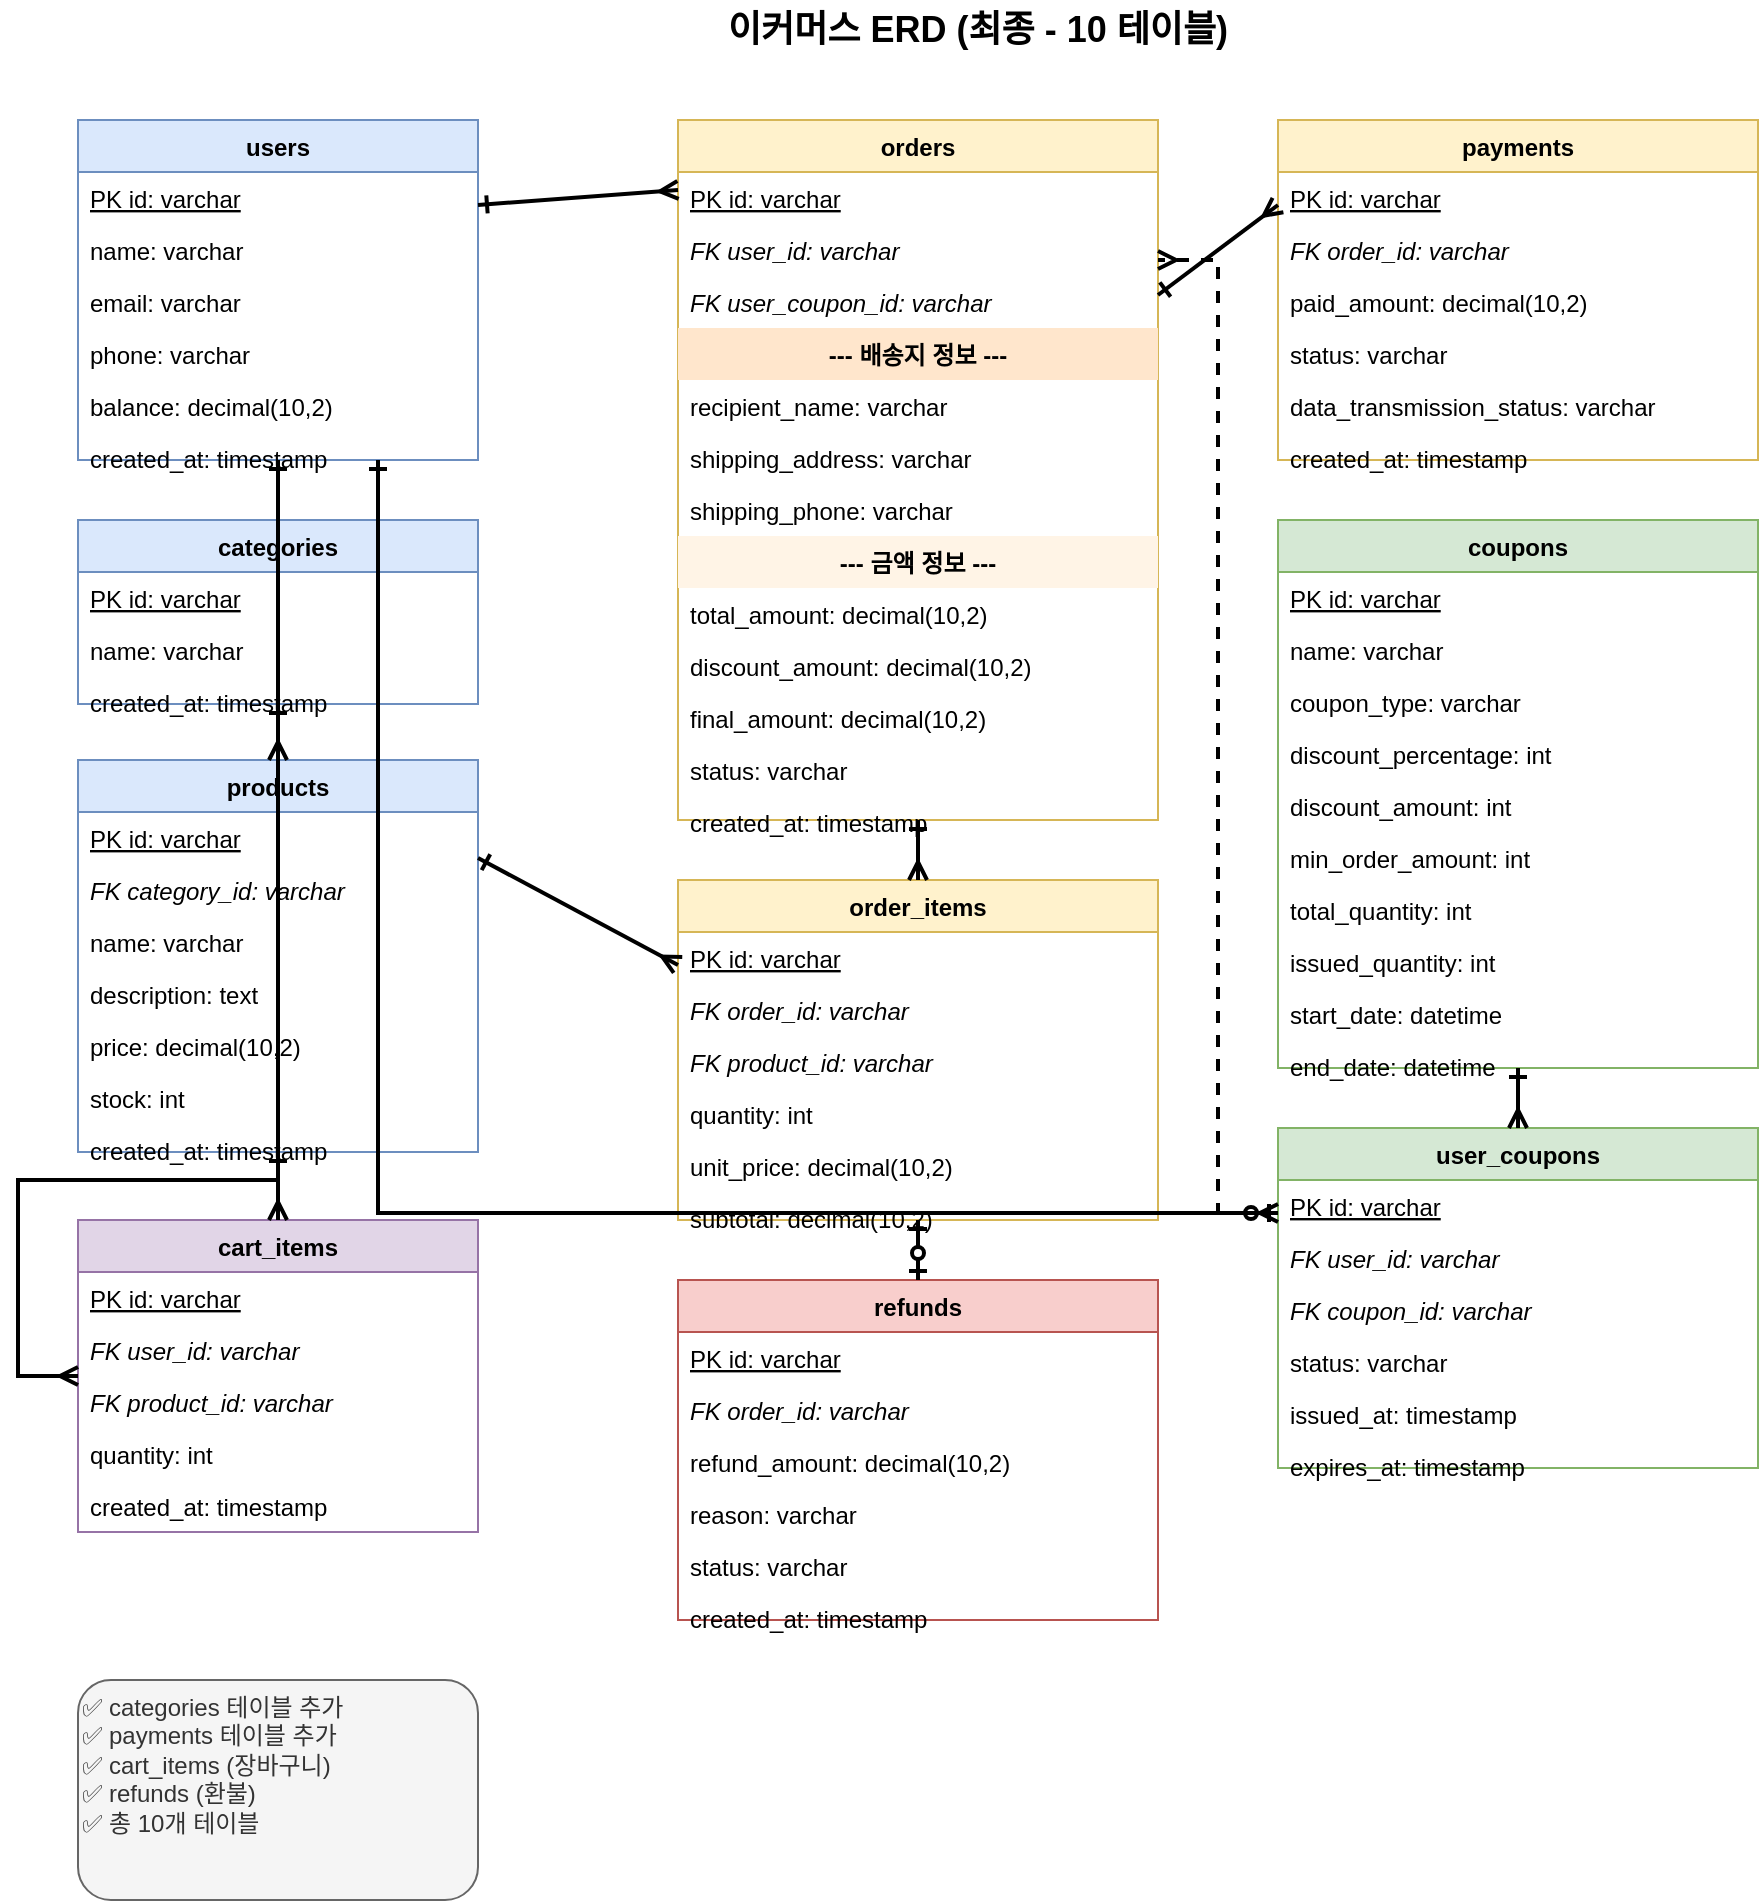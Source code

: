 <mxfile version="28.2.8">
  <diagram name="E-Commerce ERD (Final)" id="erd-final">
    <mxGraphModel dx="1971" dy="811" grid="1" gridSize="10" guides="1" tooltips="1" connect="1" arrows="1" fold="1" page="1" pageScale="1" pageWidth="1169" pageHeight="827" math="0" shadow="0">
      <root>
        <mxCell id="0" />
        <mxCell id="1" parent="0" />
        <mxCell id="users" value="users" style="swimlane;fontStyle=1;align=center;verticalAlign=top;childLayout=stackLayout;horizontal=1;startSize=26;horizontalStack=0;resizeParent=1;resizeParentMax=0;resizeLast=0;collapsible=1;marginBottom=0;fillColor=#dae8fc;strokeColor=#6c8ebf;" parent="1" vertex="1">
          <mxGeometry x="80" y="80" width="200" height="170" as="geometry" />
        </mxCell>
        <mxCell id="users-pk" value="PK  id: varchar" style="text;strokeColor=none;fillColor=none;align=left;verticalAlign=top;spacingLeft=4;spacingRight=4;overflow=hidden;rotatable=0;points=[[0,0.5],[1,0.5]];portConstraint=eastwest;fontStyle=4" parent="users" vertex="1">
          <mxGeometry y="26" width="200" height="26" as="geometry" />
        </mxCell>
        <mxCell id="users-1" value="     name: varchar" style="text;strokeColor=none;fillColor=none;align=left;verticalAlign=top;spacingLeft=4;spacingRight=4;overflow=hidden;rotatable=0;points=[[0,0.5],[1,0.5]];portConstraint=eastwest;" parent="users" vertex="1">
          <mxGeometry y="52" width="200" height="26" as="geometry" />
        </mxCell>
        <mxCell id="users-2" value="     email: varchar" style="text;strokeColor=none;fillColor=none;align=left;verticalAlign=top;spacingLeft=4;spacingRight=4;overflow=hidden;rotatable=0;points=[[0,0.5],[1,0.5]];portConstraint=eastwest;" parent="users" vertex="1">
          <mxGeometry y="78" width="200" height="26" as="geometry" />
        </mxCell>
        <mxCell id="users-3" value="     phone: varchar" style="text;strokeColor=none;fillColor=none;align=left;verticalAlign=top;spacingLeft=4;spacingRight=4;overflow=hidden;rotatable=0;points=[[0,0.5],[1,0.5]];portConstraint=eastwest;" parent="users" vertex="1">
          <mxGeometry y="104" width="200" height="26" as="geometry" />
        </mxCell>
        <mxCell id="users-4" value="     balance: decimal(10,2)" style="text;strokeColor=none;fillColor=none;align=left;verticalAlign=top;spacingLeft=4;spacingRight=4;overflow=hidden;rotatable=0;points=[[0,0.5],[1,0.5]];portConstraint=eastwest;" parent="users" vertex="1">
          <mxGeometry y="130" width="200" height="26" as="geometry" />
        </mxCell>
        <mxCell id="users-5" value="     created_at: timestamp" style="text;strokeColor=none;fillColor=none;align=left;verticalAlign=top;spacingLeft=4;spacingRight=4;overflow=hidden;rotatable=0;points=[[0,0.5],[1,0.5]];portConstraint=eastwest;" parent="users" vertex="1">
          <mxGeometry y="156" width="200" height="26" as="geometry" />
        </mxCell>
        <mxCell id="categories" value="categories" style="swimlane;fontStyle=1;align=center;verticalAlign=top;childLayout=stackLayout;horizontal=1;startSize=26;horizontalStack=0;resizeParent=1;resizeParentMax=0;resizeLast=0;collapsible=1;marginBottom=0;fillColor=#dae8fc;strokeColor=#6c8ebf;" parent="1" vertex="1">
          <mxGeometry x="80" y="280" width="200" height="92" as="geometry" />
        </mxCell>
        <mxCell id="categories-pk" value="PK  id: varchar" style="text;strokeColor=none;fillColor=none;align=left;verticalAlign=top;spacingLeft=4;spacingRight=4;overflow=hidden;rotatable=0;points=[[0,0.5],[1,0.5]];portConstraint=eastwest;fontStyle=4" parent="categories" vertex="1">
          <mxGeometry y="26" width="200" height="26" as="geometry" />
        </mxCell>
        <mxCell id="categories-1" value="     name: varchar" style="text;strokeColor=none;fillColor=none;align=left;verticalAlign=top;spacingLeft=4;spacingRight=4;overflow=hidden;rotatable=0;points=[[0,0.5],[1,0.5]];portConstraint=eastwest;" parent="categories" vertex="1">
          <mxGeometry y="52" width="200" height="26" as="geometry" />
        </mxCell>
        <mxCell id="categories-2" value="     created_at: timestamp" style="text;strokeColor=none;fillColor=none;align=left;verticalAlign=top;spacingLeft=4;spacingRight=4;overflow=hidden;rotatable=0;points=[[0,0.5],[1,0.5]];portConstraint=eastwest;" parent="categories" vertex="1">
          <mxGeometry y="78" width="200" height="26" as="geometry" />
        </mxCell>
        <mxCell id="products" value="products" style="swimlane;fontStyle=1;align=center;verticalAlign=top;childLayout=stackLayout;horizontal=1;startSize=26;horizontalStack=0;resizeParent=1;resizeParentMax=0;resizeLast=0;collapsible=1;marginBottom=0;fillColor=#dae8fc;strokeColor=#6c8ebf;" parent="1" vertex="1">
          <mxGeometry x="80" y="400" width="200" height="196" as="geometry" />
        </mxCell>
        <mxCell id="products-pk" value="PK  id: varchar" style="text;strokeColor=none;fillColor=none;align=left;verticalAlign=top;spacingLeft=4;spacingRight=4;overflow=hidden;rotatable=0;points=[[0,0.5],[1,0.5]];portConstraint=eastwest;fontStyle=4" parent="products" vertex="1">
          <mxGeometry y="26" width="200" height="26" as="geometry" />
        </mxCell>
        <mxCell id="products-fk1" value="FK  category_id: varchar" style="text;strokeColor=none;fillColor=none;align=left;verticalAlign=top;spacingLeft=4;spacingRight=4;overflow=hidden;rotatable=0;points=[[0,0.5],[1,0.5]];portConstraint=eastwest;fontStyle=2" parent="products" vertex="1">
          <mxGeometry y="52" width="200" height="26" as="geometry" />
        </mxCell>
        <mxCell id="products-1" value="     name: varchar" style="text;strokeColor=none;fillColor=none;align=left;verticalAlign=top;spacingLeft=4;spacingRight=4;overflow=hidden;rotatable=0;points=[[0,0.5],[1,0.5]];portConstraint=eastwest;" parent="products" vertex="1">
          <mxGeometry y="78" width="200" height="26" as="geometry" />
        </mxCell>
        <mxCell id="products-2" value="     description: text" style="text;strokeColor=none;fillColor=none;align=left;verticalAlign=top;spacingLeft=4;spacingRight=4;overflow=hidden;rotatable=0;points=[[0,0.5],[1,0.5]];portConstraint=eastwest;" parent="products" vertex="1">
          <mxGeometry y="104" width="200" height="26" as="geometry" />
        </mxCell>
        <mxCell id="products-3" value="     price: decimal(10,2)" style="text;strokeColor=none;fillColor=none;align=left;verticalAlign=top;spacingLeft=4;spacingRight=4;overflow=hidden;rotatable=0;points=[[0,0.5],[1,0.5]];portConstraint=eastwest;" parent="products" vertex="1">
          <mxGeometry y="130" width="200" height="26" as="geometry" />
        </mxCell>
        <mxCell id="products-4" value="     stock: int" style="text;strokeColor=none;fillColor=none;align=left;verticalAlign=top;spacingLeft=4;spacingRight=4;overflow=hidden;rotatable=0;points=[[0,0.5],[1,0.5]];portConstraint=eastwest;" parent="products" vertex="1">
          <mxGeometry y="156" width="200" height="26" as="geometry" />
        </mxCell>
        <mxCell id="products-6" value="     created_at: timestamp" style="text;strokeColor=none;fillColor=none;align=left;verticalAlign=top;spacingLeft=4;spacingRight=4;overflow=hidden;rotatable=0;points=[[0,0.5],[1,0.5]];portConstraint=eastwest;" parent="products" vertex="1">
          <mxGeometry y="182" width="200" height="26" as="geometry" />
        </mxCell>
        <mxCell id="orders" value="orders" style="swimlane;fontStyle=1;align=center;verticalAlign=top;childLayout=stackLayout;horizontal=1;startSize=26;horizontalStack=0;resizeParent=1;resizeParentMax=0;resizeLast=0;collapsible=1;marginBottom=0;fillColor=#fff2cc;strokeColor=#d6b656;" parent="1" vertex="1">
          <mxGeometry x="380" y="80" width="240" height="350" as="geometry" />
        </mxCell>
        <mxCell id="orders-pk" value="PK  id: varchar" style="text;strokeColor=none;fillColor=none;align=left;verticalAlign=top;spacingLeft=4;spacingRight=4;overflow=hidden;rotatable=0;points=[[0,0.5],[1,0.5]];portConstraint=eastwest;fontStyle=4" parent="orders" vertex="1">
          <mxGeometry y="26" width="240" height="26" as="geometry" />
        </mxCell>
        <mxCell id="orders-fk1" value="FK  user_id: varchar" style="text;strokeColor=none;fillColor=none;align=left;verticalAlign=top;spacingLeft=4;spacingRight=4;overflow=hidden;rotatable=0;points=[[0,0.5],[1,0.5]];portConstraint=eastwest;fontStyle=2" parent="orders" vertex="1">
          <mxGeometry y="52" width="240" height="26" as="geometry" />
        </mxCell>
        <mxCell id="orders-fk2" value="FK  user_coupon_id: varchar" style="text;strokeColor=none;fillColor=none;align=left;verticalAlign=top;spacingLeft=4;spacingRight=4;overflow=hidden;rotatable=0;points=[[0,0.5],[1,0.5]];portConstraint=eastwest;fontStyle=2" parent="orders" vertex="1">
          <mxGeometry y="78" width="240" height="26" as="geometry" />
        </mxCell>
        <mxCell id="orders-section1" value="--- 배송지 정보 ---" style="text;strokeColor=none;fillColor=#ffe6cc;align=center;verticalAlign=middle;spacingLeft=4;spacingRight=4;overflow=hidden;rotatable=0;points=[[0,0.5],[1,0.5]];portConstraint=eastwest;fontStyle=1" parent="orders" vertex="1">
          <mxGeometry y="104" width="240" height="26" as="geometry" />
        </mxCell>
        <mxCell id="orders-ship1" value="     recipient_name: varchar" style="text;strokeColor=none;fillColor=none;align=left;verticalAlign=top;spacingLeft=4;spacingRight=4;overflow=hidden;rotatable=0;points=[[0,0.5],[1,0.5]];portConstraint=eastwest;" parent="orders" vertex="1">
          <mxGeometry y="130" width="240" height="26" as="geometry" />
        </mxCell>
        <mxCell id="orders-ship2" value="     shipping_address: varchar" style="text;strokeColor=none;fillColor=none;align=left;verticalAlign=top;spacingLeft=4;spacingRight=4;overflow=hidden;rotatable=0;points=[[0,0.5],[1,0.5]];portConstraint=eastwest;" parent="orders" vertex="1">
          <mxGeometry y="156" width="240" height="26" as="geometry" />
        </mxCell>
        <mxCell id="orders-ship3" value="     shipping_phone: varchar" style="text;strokeColor=none;fillColor=none;align=left;verticalAlign=top;spacingLeft=4;spacingRight=4;overflow=hidden;rotatable=0;points=[[0,0.5],[1,0.5]];portConstraint=eastwest;" parent="orders" vertex="1">
          <mxGeometry y="182" width="240" height="26" as="geometry" />
        </mxCell>
        <mxCell id="orders-section2" value="--- 금액 정보 ---" style="text;strokeColor=none;fillColor=#fff4e6;align=center;verticalAlign=middle;spacingLeft=4;spacingRight=4;overflow=hidden;rotatable=0;points=[[0,0.5],[1,0.5]];portConstraint=eastwest;fontStyle=1" parent="orders" vertex="1">
          <mxGeometry y="208" width="240" height="26" as="geometry" />
        </mxCell>
        <mxCell id="orders-1" value="     total_amount: decimal(10,2)" style="text;strokeColor=none;fillColor=none;align=left;verticalAlign=top;spacingLeft=4;spacingRight=4;overflow=hidden;rotatable=0;points=[[0,0.5],[1,0.5]];portConstraint=eastwest;" parent="orders" vertex="1">
          <mxGeometry y="234" width="240" height="26" as="geometry" />
        </mxCell>
        <mxCell id="orders-2" value="     discount_amount: decimal(10,2)" style="text;strokeColor=none;fillColor=none;align=left;verticalAlign=top;spacingLeft=4;spacingRight=4;overflow=hidden;rotatable=0;points=[[0,0.5],[1,0.5]];portConstraint=eastwest;" parent="orders" vertex="1">
          <mxGeometry y="260" width="240" height="26" as="geometry" />
        </mxCell>
        <mxCell id="orders-3" value="     final_amount: decimal(10,2)" style="text;strokeColor=none;fillColor=none;align=left;verticalAlign=top;spacingLeft=4;spacingRight=4;overflow=hidden;rotatable=0;points=[[0,0.5],[1,0.5]];portConstraint=eastwest;" parent="orders" vertex="1">
          <mxGeometry y="286" width="240" height="26" as="geometry" />
        </mxCell>
        <mxCell id="orders-4" value="     status: varchar" style="text;strokeColor=none;fillColor=none;align=left;verticalAlign=top;spacingLeft=4;spacingRight=4;overflow=hidden;rotatable=0;points=[[0,0.5],[1,0.5]];portConstraint=eastwest;" parent="orders" vertex="1">
          <mxGeometry y="312" width="240" height="26" as="geometry" />
        </mxCell>
        <mxCell id="orders-5" value="     created_at: timestamp" style="text;strokeColor=none;fillColor=none;align=left;verticalAlign=top;spacingLeft=4;spacingRight=4;overflow=hidden;rotatable=0;points=[[0,0.5],[1,0.5]];portConstraint=eastwest;" parent="orders" vertex="1">
          <mxGeometry y="338" width="240" height="26" as="geometry" />
        </mxCell>
        <mxCell id="order_items" value="order_items" style="swimlane;fontStyle=1;align=center;verticalAlign=top;childLayout=stackLayout;horizontal=1;startSize=26;horizontalStack=0;resizeParent=1;resizeParentMax=0;resizeLast=0;collapsible=1;marginBottom=0;fillColor=#fff2cc;strokeColor=#d6b656;" parent="1" vertex="1">
          <mxGeometry x="380" y="460" width="240" height="170" as="geometry" />
        </mxCell>
        <mxCell id="order_items-pk" value="PK  id: varchar" style="text;strokeColor=none;fillColor=none;align=left;verticalAlign=top;spacingLeft=4;spacingRight=4;overflow=hidden;rotatable=0;points=[[0,0.5],[1,0.5]];portConstraint=eastwest;fontStyle=4" parent="order_items" vertex="1">
          <mxGeometry y="26" width="240" height="26" as="geometry" />
        </mxCell>
        <mxCell id="order_items-fk1" value="FK  order_id: varchar" style="text;strokeColor=none;fillColor=none;align=left;verticalAlign=top;spacingLeft=4;spacingRight=4;overflow=hidden;rotatable=0;points=[[0,0.5],[1,0.5]];portConstraint=eastwest;fontStyle=2" parent="order_items" vertex="1">
          <mxGeometry y="52" width="240" height="26" as="geometry" />
        </mxCell>
        <mxCell id="order_items-fk2" value="FK  product_id: varchar" style="text;strokeColor=none;fillColor=none;align=left;verticalAlign=top;spacingLeft=4;spacingRight=4;overflow=hidden;rotatable=0;points=[[0,0.5],[1,0.5]];portConstraint=eastwest;fontStyle=2" parent="order_items" vertex="1">
          <mxGeometry y="78" width="240" height="26" as="geometry" />
        </mxCell>
        <mxCell id="order_items-1" value="     quantity: int" style="text;strokeColor=none;fillColor=none;align=left;verticalAlign=top;spacingLeft=4;spacingRight=4;overflow=hidden;rotatable=0;points=[[0,0.5],[1,0.5]];portConstraint=eastwest;" parent="order_items" vertex="1">
          <mxGeometry y="104" width="240" height="26" as="geometry" />
        </mxCell>
        <mxCell id="order_items-2" value="     unit_price: decimal(10,2)" style="text;strokeColor=none;fillColor=none;align=left;verticalAlign=top;spacingLeft=4;spacingRight=4;overflow=hidden;rotatable=0;points=[[0,0.5],[1,0.5]];portConstraint=eastwest;" parent="order_items" vertex="1">
          <mxGeometry y="130" width="240" height="26" as="geometry" />
        </mxCell>
        <mxCell id="order_items-3" value="     subtotal: decimal(10,2)" style="text;strokeColor=none;fillColor=none;align=left;verticalAlign=top;spacingLeft=4;spacingRight=4;overflow=hidden;rotatable=0;points=[[0,0.5],[1,0.5]];portConstraint=eastwest;" parent="order_items" vertex="1">
          <mxGeometry y="156" width="240" height="26" as="geometry" />
        </mxCell>
        <mxCell id="coupons" value="coupons" style="swimlane;fontStyle=1;align=center;verticalAlign=top;childLayout=stackLayout;horizontal=1;startSize=26;horizontalStack=0;resizeParent=1;resizeParentMax=0;resizeLast=0;collapsible=1;marginBottom=0;fillColor=#d5e8d4;strokeColor=#82b366;" parent="1" vertex="1">
          <mxGeometry x="680" y="280" width="240" height="274" as="geometry" />
        </mxCell>
        <mxCell id="coupons-pk" value="PK  id: varchar" style="text;strokeColor=none;fillColor=none;align=left;verticalAlign=top;spacingLeft=4;spacingRight=4;overflow=hidden;rotatable=0;points=[[0,0.5],[1,0.5]];portConstraint=eastwest;fontStyle=4" parent="coupons" vertex="1">
          <mxGeometry y="26" width="240" height="26" as="geometry" />
        </mxCell>
        <mxCell id="coupons-1" value="     name: varchar" style="text;strokeColor=none;fillColor=none;align=left;verticalAlign=top;spacingLeft=4;spacingRight=4;overflow=hidden;rotatable=0;points=[[0,0.5],[1,0.5]];portConstraint=eastwest;" parent="coupons" vertex="1">
          <mxGeometry y="52" width="240" height="26" as="geometry" />
        </mxCell>
        <mxCell id="coupons-2" value="     coupon_type: varchar" style="text;strokeColor=none;fillColor=none;align=left;verticalAlign=top;spacingLeft=4;spacingRight=4;overflow=hidden;rotatable=0;points=[[0,0.5],[1,0.5]];portConstraint=eastwest;" parent="coupons" vertex="1">
          <mxGeometry y="78" width="240" height="26" as="geometry" />
        </mxCell>
        <mxCell id="coupons-3" value="     discount_percentage: int" style="text;strokeColor=none;fillColor=none;align=left;verticalAlign=top;spacingLeft=4;spacingRight=4;overflow=hidden;rotatable=0;points=[[0,0.5],[1,0.5]];portConstraint=eastwest;" parent="coupons" vertex="1">
          <mxGeometry y="104" width="240" height="26" as="geometry" />
        </mxCell>
        <mxCell id="coupons-4" value="     discount_amount: int" style="text;strokeColor=none;fillColor=none;align=left;verticalAlign=top;spacingLeft=4;spacingRight=4;overflow=hidden;rotatable=0;points=[[0,0.5],[1,0.5]];portConstraint=eastwest;" parent="coupons" vertex="1">
          <mxGeometry y="130" width="240" height="26" as="geometry" />
        </mxCell>
        <mxCell id="coupons-5" value="     min_order_amount: int" style="text;strokeColor=none;fillColor=none;align=left;verticalAlign=top;spacingLeft=4;spacingRight=4;overflow=hidden;rotatable=0;points=[[0,0.5],[1,0.5]];portConstraint=eastwest;" parent="coupons" vertex="1">
          <mxGeometry y="156" width="240" height="26" as="geometry" />
        </mxCell>
        <mxCell id="coupons-6" value="     total_quantity: int" style="text;strokeColor=none;fillColor=none;align=left;verticalAlign=top;spacingLeft=4;spacingRight=4;overflow=hidden;rotatable=0;points=[[0,0.5],[1,0.5]];portConstraint=eastwest;" parent="coupons" vertex="1">
          <mxGeometry y="182" width="240" height="26" as="geometry" />
        </mxCell>
        <mxCell id="coupons-7" value="     issued_quantity: int" style="text;strokeColor=none;fillColor=none;align=left;verticalAlign=top;spacingLeft=4;spacingRight=4;overflow=hidden;rotatable=0;points=[[0,0.5],[1,0.5]];portConstraint=eastwest;" parent="coupons" vertex="1">
          <mxGeometry y="208" width="240" height="26" as="geometry" />
        </mxCell>
        <mxCell id="coupons-8" value="     start_date: datetime" style="text;strokeColor=none;fillColor=none;align=left;verticalAlign=top;spacingLeft=4;spacingRight=4;overflow=hidden;rotatable=0;points=[[0,0.5],[1,0.5]];portConstraint=eastwest;" parent="coupons" vertex="1">
          <mxGeometry y="234" width="240" height="26" as="geometry" />
        </mxCell>
        <mxCell id="coupons-9" value="     end_date: datetime" style="text;strokeColor=none;fillColor=none;align=left;verticalAlign=top;spacingLeft=4;spacingRight=4;overflow=hidden;rotatable=0;points=[[0,0.5],[1,0.5]];portConstraint=eastwest;" parent="coupons" vertex="1">
          <mxGeometry y="260" width="240" height="26" as="geometry" />
        </mxCell>
        <mxCell id="cart_items" value="cart_items" style="swimlane;fontStyle=1;align=center;verticalAlign=top;childLayout=stackLayout;horizontal=1;startSize=26;horizontalStack=0;resizeParent=1;resizeParentMax=0;resizeLast=0;collapsible=1;marginBottom=0;fillColor=#e1d5e7;strokeColor=#9673a6;" parent="1" vertex="1">
          <mxGeometry x="80" y="630" width="200" height="156" as="geometry" />
        </mxCell>
        <mxCell id="cart_items-pk" value="PK  id: varchar" style="text;strokeColor=none;fillColor=none;align=left;verticalAlign=top;spacingLeft=4;spacingRight=4;overflow=hidden;rotatable=0;points=[[0,0.5],[1,0.5]];portConstraint=eastwest;fontStyle=4" parent="cart_items" vertex="1">
          <mxGeometry y="26" width="200" height="26" as="geometry" />
        </mxCell>
        <mxCell id="cart_items-fk1" value="FK  user_id: varchar" style="text;strokeColor=none;fillColor=none;align=left;verticalAlign=top;spacingLeft=4;spacingRight=4;overflow=hidden;rotatable=0;points=[[0,0.5],[1,0.5]];portConstraint=eastwest;fontStyle=2" parent="cart_items" vertex="1">
          <mxGeometry y="52" width="200" height="26" as="geometry" />
        </mxCell>
        <mxCell id="cart_items-fk2" value="FK  product_id: varchar" style="text;strokeColor=none;fillColor=none;align=left;verticalAlign=top;spacingLeft=4;spacingRight=4;overflow=hidden;rotatable=0;points=[[0,0.5],[1,0.5]];portConstraint=eastwest;fontStyle=2" parent="cart_items" vertex="1">
          <mxGeometry y="78" width="200" height="26" as="geometry" />
        </mxCell>
        <mxCell id="cart_items-1" value="     quantity: int" style="text;strokeColor=none;fillColor=none;align=left;verticalAlign=top;spacingLeft=4;spacingRight=4;overflow=hidden;rotatable=0;points=[[0,0.5],[1,0.5]];portConstraint=eastwest;" parent="cart_items" vertex="1">
          <mxGeometry y="104" width="200" height="26" as="geometry" />
        </mxCell>
        <mxCell id="cart_items-2" value="     created_at: timestamp" style="text;strokeColor=none;fillColor=none;align=left;verticalAlign=top;spacingLeft=4;spacingRight=4;overflow=hidden;rotatable=0;points=[[0,0.5],[1,0.5]];portConstraint=eastwest;" parent="cart_items" vertex="1">
          <mxGeometry y="130" width="200" height="26" as="geometry" />
        </mxCell>
        <mxCell id="payments" value="payments" style="swimlane;fontStyle=1;align=center;verticalAlign=top;childLayout=stackLayout;horizontal=1;startSize=26;horizontalStack=0;resizeParent=1;resizeParentMax=0;resizeLast=0;collapsible=1;marginBottom=0;fillColor=#fff2cc;strokeColor=#d6b656;" parent="1" vertex="1">
          <mxGeometry x="680" y="80" width="240" height="170" as="geometry" />
        </mxCell>
        <mxCell id="payments-pk" value="PK  id: varchar" style="text;strokeColor=none;fillColor=none;align=left;verticalAlign=top;spacingLeft=4;spacingRight=4;overflow=hidden;rotatable=0;points=[[0,0.5],[1,0.5]];portConstraint=eastwest;fontStyle=4" parent="payments" vertex="1">
          <mxGeometry y="26" width="240" height="26" as="geometry" />
        </mxCell>
        <mxCell id="payments-fk1" value="FK  order_id: varchar" style="text;strokeColor=none;fillColor=none;align=left;verticalAlign=top;spacingLeft=4;spacingRight=4;overflow=hidden;rotatable=0;points=[[0,0.5],[1,0.5]];portConstraint=eastwest;fontStyle=2" parent="payments" vertex="1">
          <mxGeometry y="52" width="240" height="26" as="geometry" />
        </mxCell>
        <mxCell id="payments-1" value="     paid_amount: decimal(10,2)" style="text;strokeColor=none;fillColor=none;align=left;verticalAlign=top;spacingLeft=4;spacingRight=4;overflow=hidden;rotatable=0;points=[[0,0.5],[1,0.5]];portConstraint=eastwest;" parent="payments" vertex="1">
          <mxGeometry y="78" width="240" height="26" as="geometry" />
        </mxCell>
        <mxCell id="payments-2" value="     status: varchar" style="text;strokeColor=none;fillColor=none;align=left;verticalAlign=top;spacingLeft=4;spacingRight=4;overflow=hidden;rotatable=0;points=[[0,0.5],[1,0.5]];portConstraint=eastwest;" parent="payments" vertex="1">
          <mxGeometry y="104" width="240" height="26" as="geometry" />
        </mxCell>
        <mxCell id="payments-3" value="     data_transmission_status: varchar" style="text;strokeColor=none;fillColor=none;align=left;verticalAlign=top;spacingLeft=4;spacingRight=4;overflow=hidden;rotatable=0;points=[[0,0.5],[1,0.5]];portConstraint=eastwest;" parent="payments" vertex="1">
          <mxGeometry y="130" width="240" height="26" as="geometry" />
        </mxCell>
        <mxCell id="payments-4" value="     created_at: timestamp" style="text;strokeColor=none;fillColor=none;align=left;verticalAlign=top;spacingLeft=4;spacingRight=4;overflow=hidden;rotatable=0;points=[[0,0.5],[1,0.5]];portConstraint=eastwest;" parent="payments" vertex="1">
          <mxGeometry y="156" width="240" height="26" as="geometry" />
        </mxCell>
        <mxCell id="refunds" value="refunds" style="swimlane;fontStyle=1;align=center;verticalAlign=top;childLayout=stackLayout;horizontal=1;startSize=26;horizontalStack=0;resizeParent=1;resizeParentMax=0;resizeLast=0;collapsible=1;marginBottom=0;fillColor=#f8cecc;strokeColor=#b85450;" parent="1" vertex="1">
          <mxGeometry x="380" y="660" width="240" height="170" as="geometry" />
        </mxCell>
        <mxCell id="refunds-pk" value="PK  id: varchar" style="text;strokeColor=none;fillColor=none;align=left;verticalAlign=top;spacingLeft=4;spacingRight=4;overflow=hidden;rotatable=0;points=[[0,0.5],[1,0.5]];portConstraint=eastwest;fontStyle=4" parent="refunds" vertex="1">
          <mxGeometry y="26" width="240" height="26" as="geometry" />
        </mxCell>
        <mxCell id="refunds-fk1" value="FK  order_id: varchar" style="text;strokeColor=none;fillColor=none;align=left;verticalAlign=top;spacingLeft=4;spacingRight=4;overflow=hidden;rotatable=0;points=[[0,0.5],[1,0.5]];portConstraint=eastwest;fontStyle=2" parent="refunds" vertex="1">
          <mxGeometry y="52" width="240" height="26" as="geometry" />
        </mxCell>
        <mxCell id="refunds-1" value="     refund_amount: decimal(10,2)" style="text;strokeColor=none;fillColor=none;align=left;verticalAlign=top;spacingLeft=4;spacingRight=4;overflow=hidden;rotatable=0;points=[[0,0.5],[1,0.5]];portConstraint=eastwest;" parent="refunds" vertex="1">
          <mxGeometry y="78" width="240" height="26" as="geometry" />
        </mxCell>
        <mxCell id="refunds-2" value="     reason: varchar" style="text;strokeColor=none;fillColor=none;align=left;verticalAlign=top;spacingLeft=4;spacingRight=4;overflow=hidden;rotatable=0;points=[[0,0.5],[1,0.5]];portConstraint=eastwest;" parent="refunds" vertex="1">
          <mxGeometry y="104" width="240" height="26" as="geometry" />
        </mxCell>
        <mxCell id="refunds-3" value="     status: varchar" style="text;strokeColor=none;fillColor=none;align=left;verticalAlign=top;spacingLeft=4;spacingRight=4;overflow=hidden;rotatable=0;points=[[0,0.5],[1,0.5]];portConstraint=eastwest;" parent="refunds" vertex="1">
          <mxGeometry y="130" width="240" height="26" as="geometry" />
        </mxCell>
        <mxCell id="refunds-4" value="     created_at: timestamp" style="text;strokeColor=none;fillColor=none;align=left;verticalAlign=top;spacingLeft=4;spacingRight=4;overflow=hidden;rotatable=0;points=[[0,0.5],[1,0.5]];portConstraint=eastwest;" parent="refunds" vertex="1">
          <mxGeometry y="156" width="240" height="26" as="geometry" />
        </mxCell>
        <mxCell id="user_coupons" value="user_coupons" style="swimlane;fontStyle=1;align=center;verticalAlign=top;childLayout=stackLayout;horizontal=1;startSize=26;horizontalStack=0;resizeParent=1;resizeParentMax=0;resizeLast=0;collapsible=1;marginBottom=0;fillColor=#d5e8d4;strokeColor=#82b366;" parent="1" vertex="1">
          <mxGeometry x="680" y="584" width="240" height="170" as="geometry" />
        </mxCell>
        <mxCell id="user_coupons-pk" value="PK  id: varchar" style="text;strokeColor=none;fillColor=none;align=left;verticalAlign=top;spacingLeft=4;spacingRight=4;overflow=hidden;rotatable=0;points=[[0,0.5],[1,0.5]];portConstraint=eastwest;fontStyle=4" parent="user_coupons" vertex="1">
          <mxGeometry y="26" width="240" height="26" as="geometry" />
        </mxCell>
        <mxCell id="user_coupons-fk1" value="FK  user_id: varchar" style="text;strokeColor=none;fillColor=none;align=left;verticalAlign=top;spacingLeft=4;spacingRight=4;overflow=hidden;rotatable=0;points=[[0,0.5],[1,0.5]];portConstraint=eastwest;fontStyle=2" parent="user_coupons" vertex="1">
          <mxGeometry y="52" width="240" height="26" as="geometry" />
        </mxCell>
        <mxCell id="user_coupons-fk2" value="FK  coupon_id: varchar" style="text;strokeColor=none;fillColor=none;align=left;verticalAlign=top;spacingLeft=4;spacingRight=4;overflow=hidden;rotatable=0;points=[[0,0.5],[1,0.5]];portConstraint=eastwest;fontStyle=2" parent="user_coupons" vertex="1">
          <mxGeometry y="78" width="240" height="26" as="geometry" />
        </mxCell>
        <mxCell id="user_coupons-1" value="     status: varchar" style="text;strokeColor=none;fillColor=none;align=left;verticalAlign=top;spacingLeft=4;spacingRight=4;overflow=hidden;rotatable=0;points=[[0,0.5],[1,0.5]];portConstraint=eastwest;" parent="user_coupons" vertex="1">
          <mxGeometry y="104" width="240" height="26" as="geometry" />
        </mxCell>
        <mxCell id="user_coupons-2" value="     issued_at: timestamp" style="text;strokeColor=none;fillColor=none;align=left;verticalAlign=top;spacingLeft=4;spacingRight=4;overflow=hidden;rotatable=0;points=[[0,0.5],[1,0.5]];portConstraint=eastwest;" parent="user_coupons" vertex="1">
          <mxGeometry y="130" width="240" height="26" as="geometry" />
        </mxCell>
        <mxCell id="user_coupons-3" value="     expires_at: timestamp" style="text;strokeColor=none;fillColor=none;align=left;verticalAlign=top;spacingLeft=4;spacingRight=4;overflow=hidden;rotatable=0;points=[[0,0.5],[1,0.5]];portConstraint=eastwest;" parent="user_coupons" vertex="1">
          <mxGeometry y="156" width="240" height="26" as="geometry" />
        </mxCell>
        <mxCell id="rel0" value="" style="endArrow=ERmany;startArrow=ERone;html=1;rounded=0;exitX=0.5;exitY=1;exitDx=0;exitDy=0;entryX=0.5;entryY=0;entryDx=0;entryDy=0;startFill=0;endFill=0;strokeWidth=2;" parent="1" source="categories" target="products" edge="1">
          <mxGeometry relative="1" as="geometry" />
        </mxCell>
        <mxCell id="rel1" value="" style="endArrow=ERmany;startArrow=ERone;html=1;rounded=0;exitX=1;exitY=0.25;exitDx=0;exitDy=0;entryX=0;entryY=0.1;entryDx=0;entryDy=0;startFill=0;endFill=0;strokeWidth=2;" parent="1" source="users" target="orders" edge="1">
          <mxGeometry relative="1" as="geometry" />
        </mxCell>
        <mxCell id="rel2" value="" style="endArrow=ERmany;startArrow=ERone;html=1;rounded=0;exitX=0.5;exitY=1;exitDx=0;exitDy=0;entryX=0.5;entryY=0;entryDx=0;entryDy=0;startFill=0;endFill=0;strokeWidth=2;" parent="1" source="orders" target="order_items" edge="1">
          <mxGeometry relative="1" as="geometry" />
        </mxCell>
        <mxCell id="rel2-2" value="" style="endArrow=ERmany;startArrow=ERone;html=1;rounded=0;exitX=1;exitY=0.25;exitDx=0;exitDy=0;entryX=0;entryY=0.25;entryDx=0;entryDy=0;startFill=0;endFill=0;strokeWidth=2;" parent="1" source="orders" target="payments" edge="1">
          <mxGeometry relative="1" as="geometry" />
        </mxCell>
        <mxCell id="rel3" value="" style="endArrow=ERmany;startArrow=ERone;html=1;rounded=0;exitX=1;exitY=0.25;exitDx=0;exitDy=0;entryX=0;entryY=0.25;entryDx=0;entryDy=0;startFill=0;endFill=0;strokeWidth=2;" parent="1" source="products" target="order_items" edge="1">
          <mxGeometry relative="1" as="geometry" />
        </mxCell>
        <mxCell id="rel4" value="" style="endArrow=ERmany;startArrow=ERone;html=1;rounded=0;exitX=0.5;exitY=1;exitDx=0;exitDy=0;entryX=0.5;entryY=0;entryDx=0;entryDy=0;startFill=0;endFill=0;strokeWidth=2;" parent="1" source="users" target="cart_items" edge="1">
          <mxGeometry relative="1" as="geometry" />
        </mxCell>
        <mxCell id="rel4-2" value="" style="endArrow=ERmany;startArrow=ERone;html=1;rounded=0;exitX=0.5;exitY=1;exitDx=0;exitDy=0;entryX=0;entryY=0.5;entryDx=0;entryDy=0;startFill=0;endFill=0;strokeWidth=2;edgeStyle=orthogonalEdgeStyle;" parent="1" source="products" target="cart_items" edge="1">
          <mxGeometry relative="1" as="geometry">
            <Array as="points">
              <mxPoint x="180" y="610" />
              <mxPoint x="50" y="610" />
              <mxPoint x="50" y="708" />
            </Array>
          </mxGeometry>
        </mxCell>
        <mxCell id="rel5" value="" style="endArrow=ERmany;startArrow=ERone;html=1;rounded=0;exitX=0.75;exitY=1;exitDx=0;exitDy=0;entryX=0;entryY=0.25;entryDx=0;entryDy=0;startFill=0;endFill=0;strokeWidth=2;edgeStyle=orthogonalEdgeStyle;" parent="1" source="users" target="user_coupons" edge="1">
          <mxGeometry relative="1" as="geometry">
            <Array as="points">
              <mxPoint x="230" y="627" />
            </Array>
          </mxGeometry>
        </mxCell>
        <mxCell id="rel6" value="" style="endArrow=ERmany;startArrow=ERone;html=1;rounded=0;exitX=0.5;exitY=1;exitDx=0;exitDy=0;entryX=0.5;entryY=0;entryDx=0;entryDy=0;startFill=0;endFill=0;strokeWidth=2;" parent="1" source="coupons" target="user_coupons" edge="1">
          <mxGeometry relative="1" as="geometry" />
        </mxCell>
        <mxCell id="rel7" value="" style="endArrow=ERmany;startArrow=ERzeroToOne;html=1;rounded=0;exitX=0;exitY=0.25;exitDx=0;exitDy=0;entryX=1;entryY=0.2;entryDx=0;entryDy=0;startFill=0;endFill=0;strokeWidth=2;dashed=1;edgeStyle=orthogonalEdgeStyle;" parent="1" source="user_coupons" target="orders" edge="1">
          <mxGeometry relative="1" as="geometry">
            <Array as="points">
              <mxPoint x="650" y="627" />
              <mxPoint x="650" y="150" />
            </Array>
          </mxGeometry>
        </mxCell>
        <mxCell id="rel8" value="" style="endArrow=ERzeroToOne;startArrow=ERone;html=1;rounded=0;exitX=0.5;exitY=1;exitDx=0;exitDy=0;entryX=0.5;entryY=0;entryDx=0;entryDy=0;startFill=0;endFill=0;strokeWidth=2;" parent="1" source="order_items" target="refunds" edge="1">
          <mxGeometry relative="1" as="geometry" />
        </mxCell>
        <mxCell id="title" value="이커머스 ERD (최종 - 10 테이블)" style="text;html=1;strokeColor=none;fillColor=none;align=center;verticalAlign=middle;whiteSpace=wrap;rounded=0;fontSize=18;fontStyle=1" parent="1" vertex="1">
          <mxGeometry x="380" y="20" width="300" height="30" as="geometry" />
        </mxCell>
        <mxCell id="note" value="✅ categories 테이블 추가&#xa;✅ payments 테이블 추가&#xa;✅ cart_items (장바구니)&#xa;✅ refunds (환불)&#xa;✅ 총 10개 테이블" style="text;html=1;strokeColor=#666666;fillColor=#f5f5f5;align=left;verticalAlign=top;whiteSpace=wrap;rounded=1;fontSize=12;fontColor=#333333;" parent="1" vertex="1">
          <mxGeometry x="80" y="860" width="200" height="110" as="geometry" />
        </mxCell>
      </root>
    </mxGraphModel>
  </diagram>
</mxfile>
